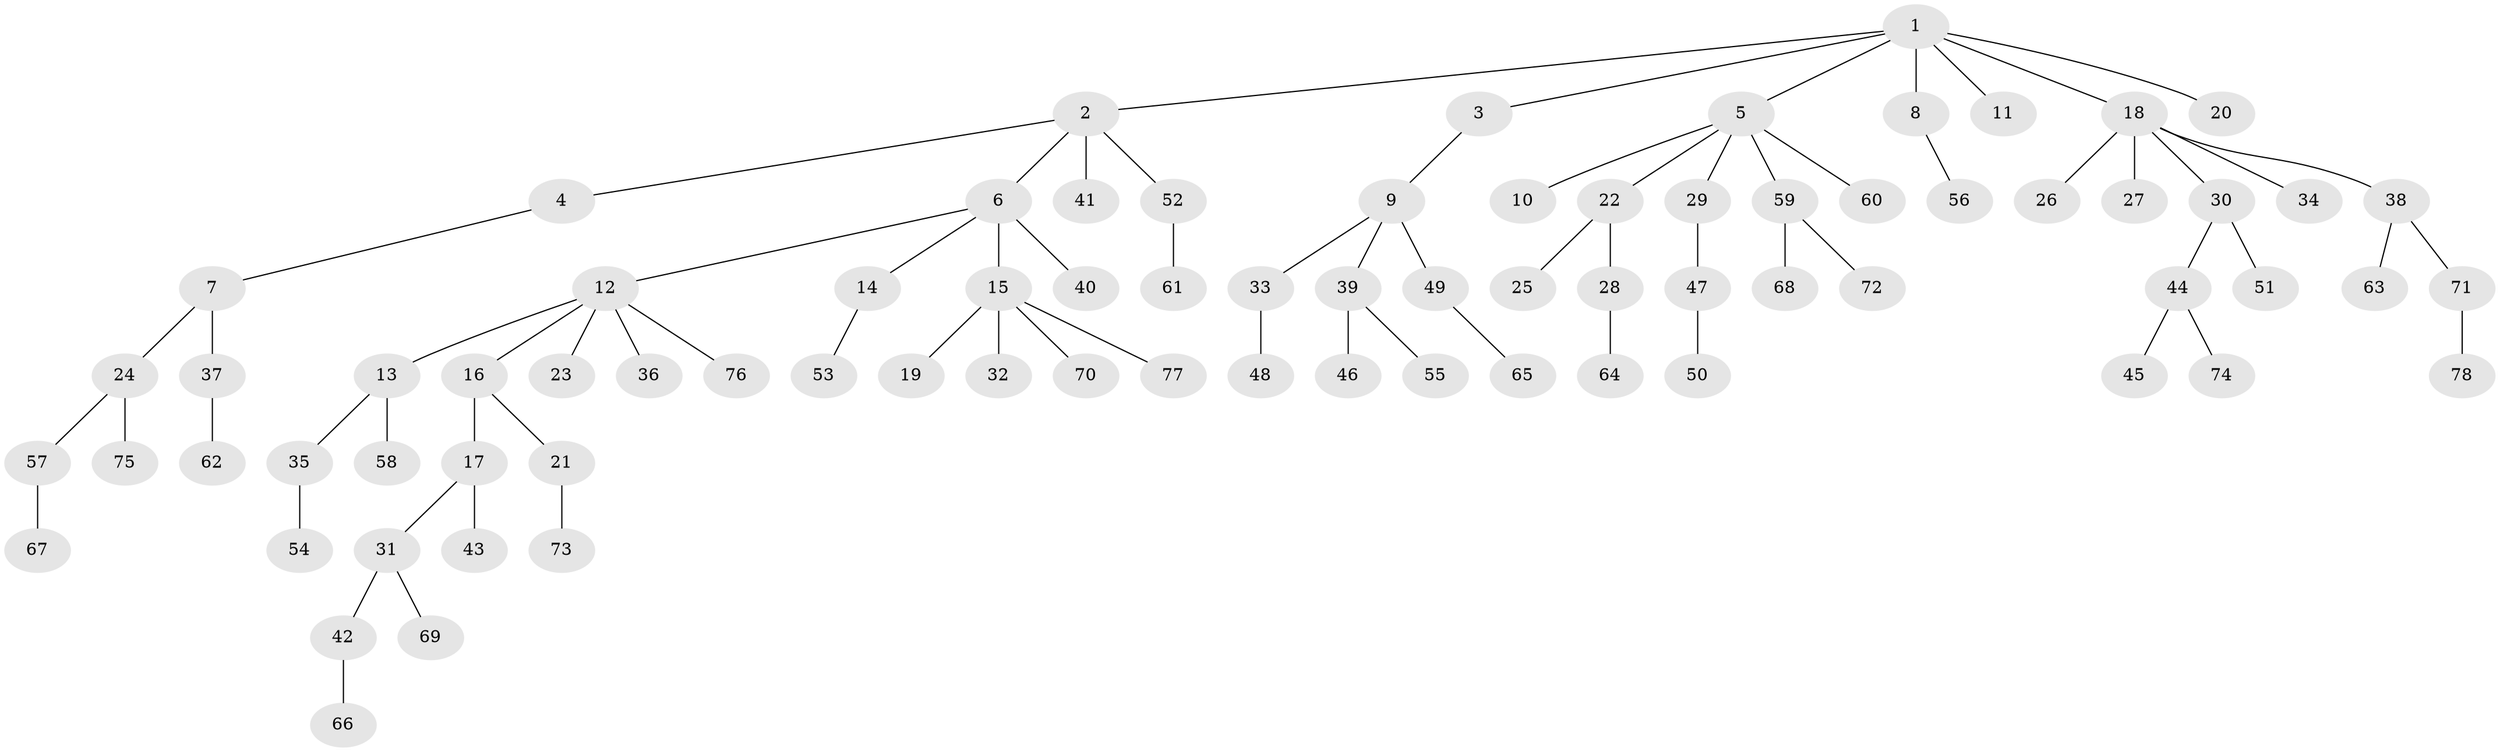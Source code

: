 // Generated by graph-tools (version 1.1) at 2025/15/03/09/25 04:15:22]
// undirected, 78 vertices, 77 edges
graph export_dot {
graph [start="1"]
  node [color=gray90,style=filled];
  1;
  2;
  3;
  4;
  5;
  6;
  7;
  8;
  9;
  10;
  11;
  12;
  13;
  14;
  15;
  16;
  17;
  18;
  19;
  20;
  21;
  22;
  23;
  24;
  25;
  26;
  27;
  28;
  29;
  30;
  31;
  32;
  33;
  34;
  35;
  36;
  37;
  38;
  39;
  40;
  41;
  42;
  43;
  44;
  45;
  46;
  47;
  48;
  49;
  50;
  51;
  52;
  53;
  54;
  55;
  56;
  57;
  58;
  59;
  60;
  61;
  62;
  63;
  64;
  65;
  66;
  67;
  68;
  69;
  70;
  71;
  72;
  73;
  74;
  75;
  76;
  77;
  78;
  1 -- 2;
  1 -- 3;
  1 -- 5;
  1 -- 8;
  1 -- 11;
  1 -- 18;
  1 -- 20;
  2 -- 4;
  2 -- 6;
  2 -- 41;
  2 -- 52;
  3 -- 9;
  4 -- 7;
  5 -- 10;
  5 -- 22;
  5 -- 29;
  5 -- 59;
  5 -- 60;
  6 -- 12;
  6 -- 14;
  6 -- 15;
  6 -- 40;
  7 -- 24;
  7 -- 37;
  8 -- 56;
  9 -- 33;
  9 -- 39;
  9 -- 49;
  12 -- 13;
  12 -- 16;
  12 -- 23;
  12 -- 36;
  12 -- 76;
  13 -- 35;
  13 -- 58;
  14 -- 53;
  15 -- 19;
  15 -- 32;
  15 -- 70;
  15 -- 77;
  16 -- 17;
  16 -- 21;
  17 -- 31;
  17 -- 43;
  18 -- 26;
  18 -- 27;
  18 -- 30;
  18 -- 34;
  18 -- 38;
  21 -- 73;
  22 -- 25;
  22 -- 28;
  24 -- 57;
  24 -- 75;
  28 -- 64;
  29 -- 47;
  30 -- 44;
  30 -- 51;
  31 -- 42;
  31 -- 69;
  33 -- 48;
  35 -- 54;
  37 -- 62;
  38 -- 63;
  38 -- 71;
  39 -- 46;
  39 -- 55;
  42 -- 66;
  44 -- 45;
  44 -- 74;
  47 -- 50;
  49 -- 65;
  52 -- 61;
  57 -- 67;
  59 -- 68;
  59 -- 72;
  71 -- 78;
}
